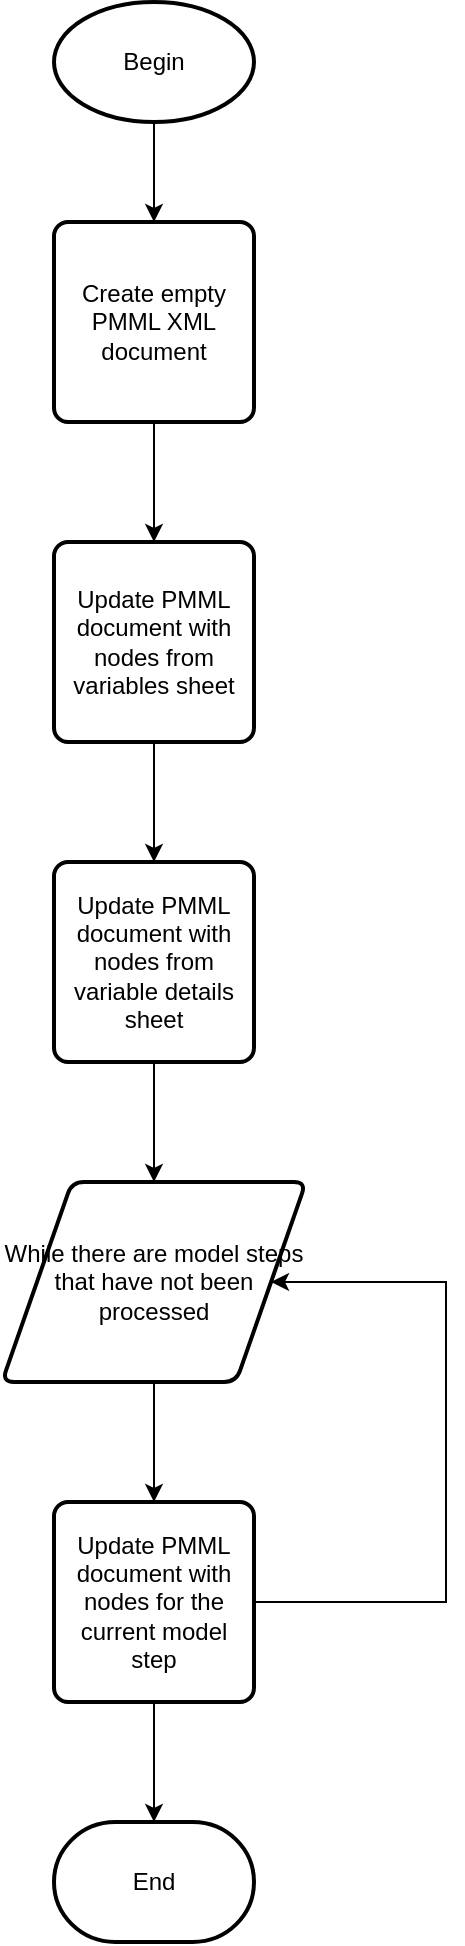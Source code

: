<mxfile version="14.3.0" type="device"><diagram id="74WwwMFbFp3oKa5PQ7SQ" name="Page-1"><mxGraphModel dx="1422" dy="762" grid="1" gridSize="10" guides="1" tooltips="1" connect="1" arrows="1" fold="1" page="1" pageScale="1" pageWidth="827" pageHeight="1169" math="0" shadow="0"><root><mxCell id="0"/><mxCell id="1" parent="0"/><mxCell id="jGPdbL6ev7HeO8Tt7F_g-8" value="" style="edgeStyle=orthogonalEdgeStyle;rounded=0;orthogonalLoop=1;jettySize=auto;html=1;" edge="1" parent="1" source="8la0iyIUFA7GQR4Znr9D-2" target="jGPdbL6ev7HeO8Tt7F_g-1"><mxGeometry relative="1" as="geometry"/></mxCell><mxCell id="8la0iyIUFA7GQR4Znr9D-2" value="Begin" style="strokeWidth=2;html=1;shape=mxgraph.flowchart.start_1;whiteSpace=wrap;" parent="1" vertex="1"><mxGeometry x="364" y="10" width="100" height="60" as="geometry"/></mxCell><mxCell id="jGPdbL6ev7HeO8Tt7F_g-9" value="" style="edgeStyle=orthogonalEdgeStyle;rounded=0;orthogonalLoop=1;jettySize=auto;html=1;" edge="1" parent="1" source="jGPdbL6ev7HeO8Tt7F_g-1" target="jGPdbL6ev7HeO8Tt7F_g-2"><mxGeometry relative="1" as="geometry"/></mxCell><mxCell id="jGPdbL6ev7HeO8Tt7F_g-1" value="Create empty PMML XML document" style="rounded=1;whiteSpace=wrap;html=1;absoluteArcSize=1;arcSize=14;strokeWidth=2;" vertex="1" parent="1"><mxGeometry x="364" y="120" width="100" height="100" as="geometry"/></mxCell><mxCell id="jGPdbL6ev7HeO8Tt7F_g-10" value="" style="edgeStyle=orthogonalEdgeStyle;rounded=0;orthogonalLoop=1;jettySize=auto;html=1;" edge="1" parent="1" source="jGPdbL6ev7HeO8Tt7F_g-2" target="jGPdbL6ev7HeO8Tt7F_g-3"><mxGeometry relative="1" as="geometry"/></mxCell><mxCell id="jGPdbL6ev7HeO8Tt7F_g-2" value="Update PMML document with nodes from variables sheet" style="rounded=1;whiteSpace=wrap;html=1;absoluteArcSize=1;arcSize=14;strokeWidth=2;" vertex="1" parent="1"><mxGeometry x="364" y="280" width="100" height="100" as="geometry"/></mxCell><mxCell id="jGPdbL6ev7HeO8Tt7F_g-11" value="" style="edgeStyle=orthogonalEdgeStyle;rounded=0;orthogonalLoop=1;jettySize=auto;html=1;" edge="1" parent="1" source="jGPdbL6ev7HeO8Tt7F_g-3" target="jGPdbL6ev7HeO8Tt7F_g-4"><mxGeometry relative="1" as="geometry"/></mxCell><mxCell id="jGPdbL6ev7HeO8Tt7F_g-3" value="Update PMML document with nodes from variable details sheet" style="rounded=1;whiteSpace=wrap;html=1;absoluteArcSize=1;arcSize=14;strokeWidth=2;" vertex="1" parent="1"><mxGeometry x="364" y="440" width="100" height="100" as="geometry"/></mxCell><mxCell id="jGPdbL6ev7HeO8Tt7F_g-12" value="" style="edgeStyle=orthogonalEdgeStyle;rounded=0;orthogonalLoop=1;jettySize=auto;html=1;" edge="1" parent="1" source="jGPdbL6ev7HeO8Tt7F_g-4" target="jGPdbL6ev7HeO8Tt7F_g-5"><mxGeometry relative="1" as="geometry"/></mxCell><mxCell id="jGPdbL6ev7HeO8Tt7F_g-4" value="While there are model steps that have not been processed" style="shape=parallelogram;html=1;strokeWidth=2;perimeter=parallelogramPerimeter;whiteSpace=wrap;rounded=1;arcSize=12;size=0.23;" vertex="1" parent="1"><mxGeometry x="338" y="600" width="152" height="100" as="geometry"/></mxCell><mxCell id="jGPdbL6ev7HeO8Tt7F_g-13" style="edgeStyle=orthogonalEdgeStyle;rounded=0;orthogonalLoop=1;jettySize=auto;html=1;entryX=1;entryY=0.5;entryDx=0;entryDy=0;" edge="1" parent="1" source="jGPdbL6ev7HeO8Tt7F_g-5" target="jGPdbL6ev7HeO8Tt7F_g-4"><mxGeometry relative="1" as="geometry"><mxPoint x="560" y="650" as="targetPoint"/><Array as="points"><mxPoint x="560" y="810"/><mxPoint x="560" y="650"/></Array></mxGeometry></mxCell><mxCell id="jGPdbL6ev7HeO8Tt7F_g-15" value="" style="edgeStyle=orthogonalEdgeStyle;rounded=0;orthogonalLoop=1;jettySize=auto;html=1;" edge="1" parent="1" source="jGPdbL6ev7HeO8Tt7F_g-5" target="jGPdbL6ev7HeO8Tt7F_g-7"><mxGeometry relative="1" as="geometry"/></mxCell><mxCell id="jGPdbL6ev7HeO8Tt7F_g-5" value="Update PMML document with nodes for the current model step" style="rounded=1;whiteSpace=wrap;html=1;absoluteArcSize=1;arcSize=14;strokeWidth=2;" vertex="1" parent="1"><mxGeometry x="364" y="760" width="100" height="100" as="geometry"/></mxCell><mxCell id="jGPdbL6ev7HeO8Tt7F_g-7" value="End" style="strokeWidth=2;html=1;shape=mxgraph.flowchart.terminator;whiteSpace=wrap;" vertex="1" parent="1"><mxGeometry x="364" y="920" width="100" height="60" as="geometry"/></mxCell></root></mxGraphModel></diagram></mxfile>